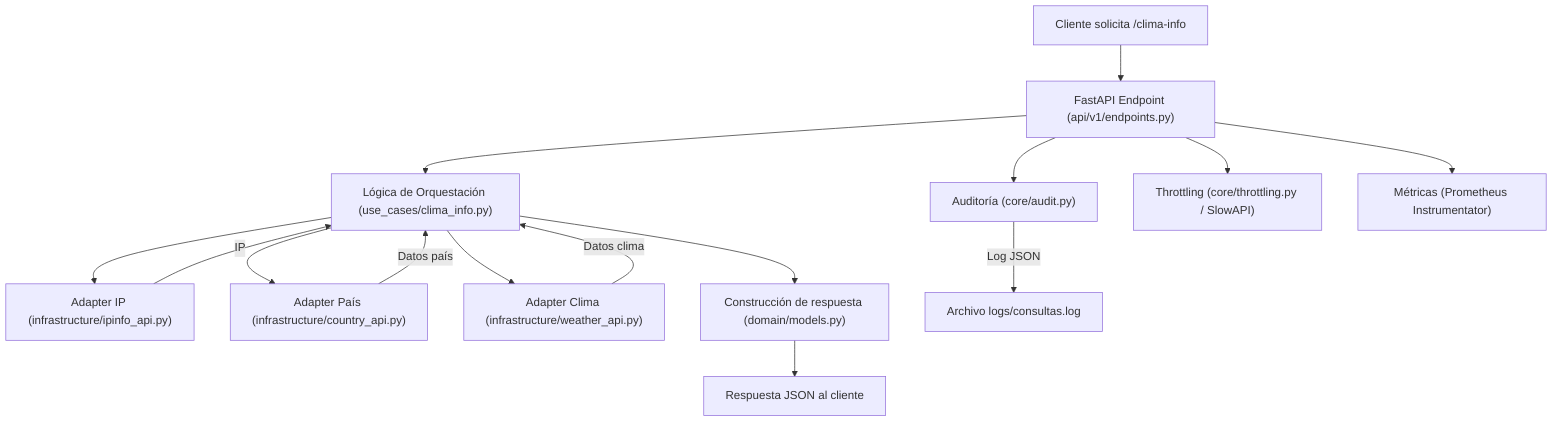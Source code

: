 flowchart TD
    A[Cliente solicita /clima-info] --> B["FastAPI Endpoint (api/v1/endpoints.py)"]
    B --> C["Lógica de Orquestación (use_cases/clima_info.py)"]
    C --> D1["Adapter IP (infrastructure/ipinfo_api.py)"]
    D1 -->|IP| C
    C --> D2["Adapter País (infrastructure/country_api.py)"]
    D2 -->|Datos país| C
    C --> D3["Adapter Clima (infrastructure/weather_api.py)"]
    D3 -->|Datos clima| C
    C --> E["Construcción de respuesta (domain/models.py)"]
    E --> F[Respuesta JSON al cliente]
    B --> G["Auditoría (core/audit.py)"]
    G -->|Log JSON| H[Archivo logs/consultas.log]
    B --> I["Throttling (core/throttling.py / SlowAPI)"]
    B --> J["Métricas (Prometheus Instrumentator)"]